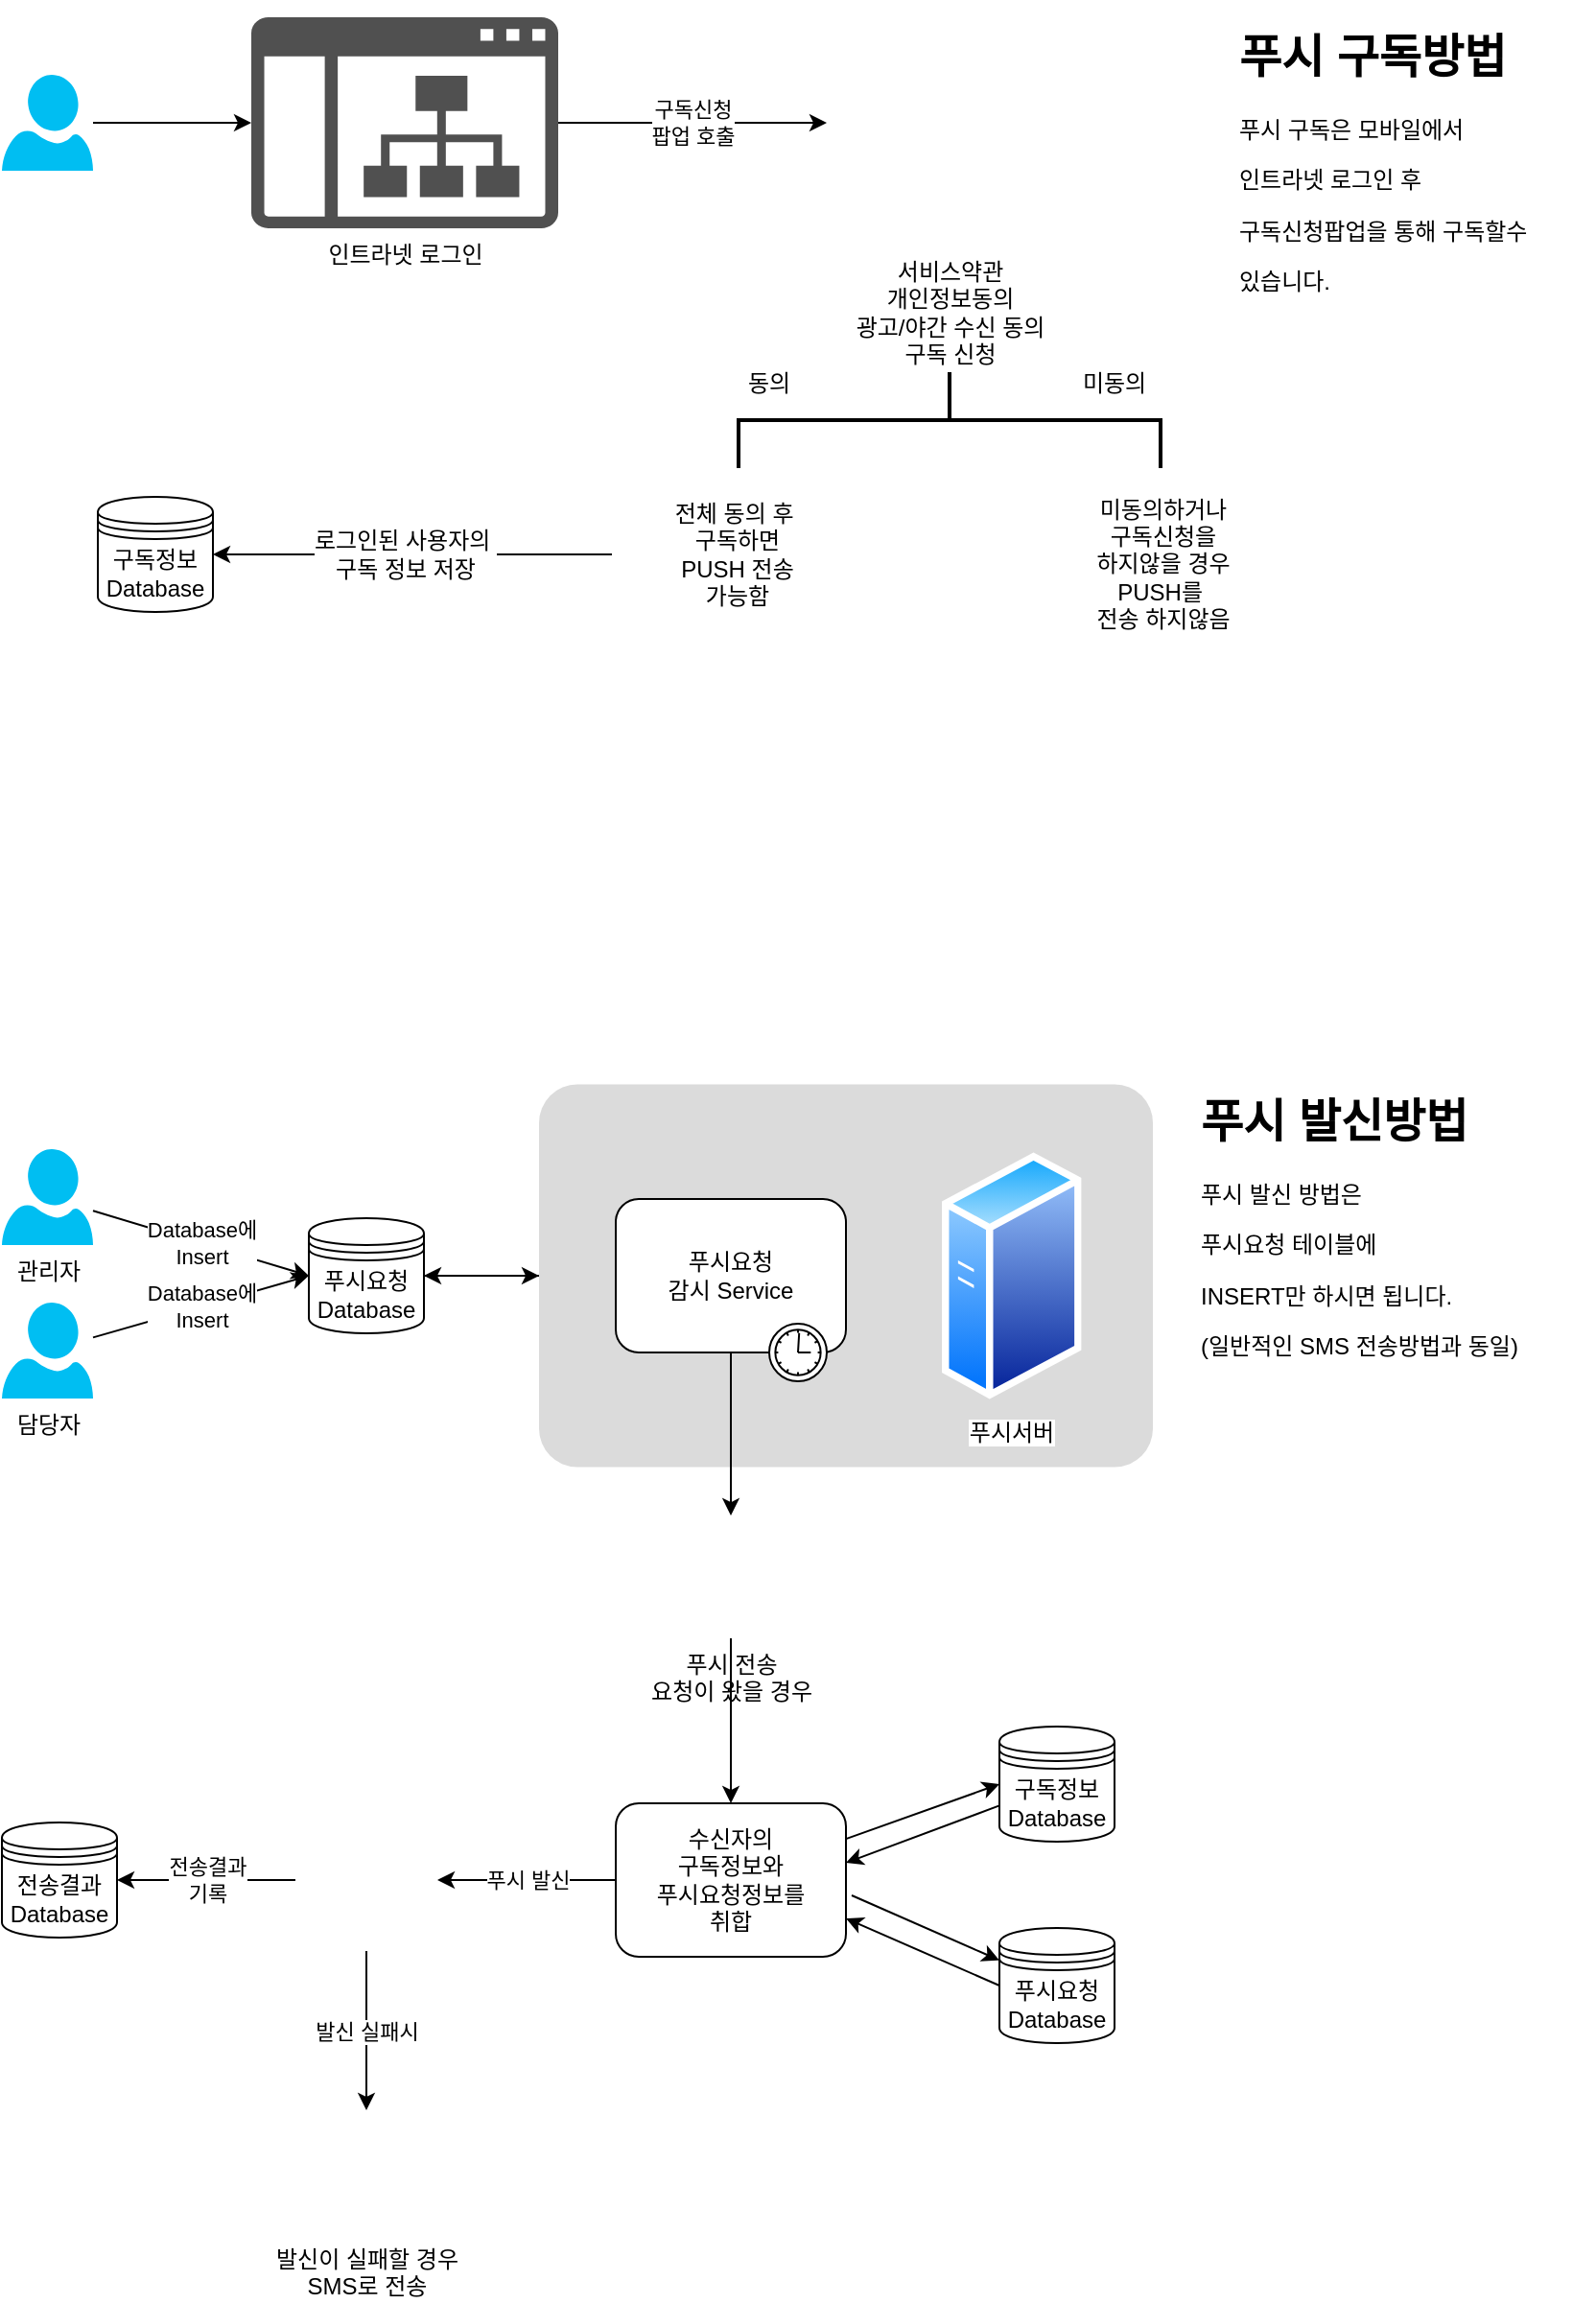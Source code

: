 <mxfile version="12.4.9" type="github">
  <diagram id="XYWrbKr7a0vxvjz_XuW-" name="Page-1">
    <mxGraphModel dx="949" dy="714" grid="1" gridSize="10" guides="1" tooltips="1" connect="1" arrows="1" fold="1" page="1" pageScale="1" pageWidth="827" pageHeight="1169" math="0" shadow="0">
      <root>
        <mxCell id="0"/>
        <mxCell id="1" parent="0"/>
        <mxCell id="8ZSwSfP0t6tdBhXG2DrL-58" value="" style="group" parent="1" vertex="1" connectable="0">
          <mxGeometry x="40" y="30" width="671" height="510" as="geometry"/>
        </mxCell>
        <mxCell id="8ZSwSfP0t6tdBhXG2DrL-136" value="" style="group" parent="8ZSwSfP0t6tdBhXG2DrL-58" vertex="1" connectable="0">
          <mxGeometry width="671" height="339" as="geometry"/>
        </mxCell>
        <mxCell id="8ZSwSfP0t6tdBhXG2DrL-134" value="" style="group" parent="8ZSwSfP0t6tdBhXG2DrL-136" vertex="1" connectable="0">
          <mxGeometry width="671" height="339" as="geometry"/>
        </mxCell>
        <mxCell id="8ZSwSfP0t6tdBhXG2DrL-133" value="" style="group" parent="8ZSwSfP0t6tdBhXG2DrL-134" vertex="1" connectable="0">
          <mxGeometry width="671" height="339" as="geometry"/>
        </mxCell>
        <mxCell id="8ZSwSfP0t6tdBhXG2DrL-46" value="구독정보&lt;br&gt;Database" style="shape=datastore;whiteSpace=wrap;html=1;" parent="8ZSwSfP0t6tdBhXG2DrL-133" vertex="1">
          <mxGeometry x="50" y="259" width="60" height="60" as="geometry"/>
        </mxCell>
        <mxCell id="8ZSwSfP0t6tdBhXG2DrL-3" value="인트라넷 로그인" style="pointerEvents=1;shadow=0;dashed=0;html=1;strokeColor=none;fillColor=#505050;labelPosition=center;verticalLabelPosition=bottom;verticalAlign=top;outlineConnect=0;align=center;shape=mxgraph.office.sites.subsite;" parent="8ZSwSfP0t6tdBhXG2DrL-133" vertex="1">
          <mxGeometry x="130" y="9" width="160" height="110" as="geometry"/>
        </mxCell>
        <mxCell id="8ZSwSfP0t6tdBhXG2DrL-7" style="edgeStyle=orthogonalEdgeStyle;rounded=0;orthogonalLoop=1;jettySize=auto;html=1;" parent="8ZSwSfP0t6tdBhXG2DrL-133" source="8ZSwSfP0t6tdBhXG2DrL-4" target="8ZSwSfP0t6tdBhXG2DrL-3" edge="1">
          <mxGeometry relative="1" as="geometry"/>
        </mxCell>
        <mxCell id="8ZSwSfP0t6tdBhXG2DrL-4" value="" style="verticalLabelPosition=bottom;html=1;verticalAlign=top;align=center;strokeColor=none;fillColor=#00BEF2;shape=mxgraph.azure.user;" parent="8ZSwSfP0t6tdBhXG2DrL-133" vertex="1">
          <mxGeometry y="39" width="47.5" height="50" as="geometry"/>
        </mxCell>
        <mxCell id="8ZSwSfP0t6tdBhXG2DrL-15" value="서비스약관&lt;br&gt;개인정보동의&lt;br&gt;광고/야간 수신 동의&lt;br&gt;구독 신청" style="shape=image;html=1;verticalAlign=top;verticalLabelPosition=bottom;labelBackgroundColor=#ffffff;imageAspect=0;aspect=fixed;image=https://cdn3.iconfinder.com/data/icons/streamline-icon-set-free-pack/48/Streamline-17-128.png" parent="8ZSwSfP0t6tdBhXG2DrL-133" vertex="1">
          <mxGeometry x="430" width="128" height="128" as="geometry"/>
        </mxCell>
        <mxCell id="8ZSwSfP0t6tdBhXG2DrL-16" value="구독신청&lt;br&gt;팝업 호출" style="edgeStyle=orthogonalEdgeStyle;rounded=0;orthogonalLoop=1;jettySize=auto;html=1;exitX=1;exitY=0.5;exitDx=0;exitDy=0;exitPerimeter=0;" parent="8ZSwSfP0t6tdBhXG2DrL-133" source="8ZSwSfP0t6tdBhXG2DrL-3" target="8ZSwSfP0t6tdBhXG2DrL-15" edge="1">
          <mxGeometry relative="1" as="geometry"/>
        </mxCell>
        <mxCell id="8ZSwSfP0t6tdBhXG2DrL-26" value="" style="strokeWidth=2;html=1;shape=mxgraph.flowchart.annotation_2;align=left;labelPosition=right;pointerEvents=1;rotation=90;" parent="8ZSwSfP0t6tdBhXG2DrL-133" vertex="1">
          <mxGeometry x="469" y="109" width="50" height="220" as="geometry"/>
        </mxCell>
        <mxCell id="8ZSwSfP0t6tdBhXG2DrL-27" value="미동의하거나&lt;br&gt;구독신청을 &lt;br&gt;하지않을 경우&lt;br&gt;PUSH를&amp;nbsp;&lt;br&gt;전송 하지않음" style="text;html=1;strokeColor=none;fillColor=none;align=center;verticalAlign=middle;whiteSpace=wrap;rounded=0;" parent="8ZSwSfP0t6tdBhXG2DrL-133" vertex="1">
          <mxGeometry x="540" y="249" width="131" height="90" as="geometry"/>
        </mxCell>
        <mxCell id="8ZSwSfP0t6tdBhXG2DrL-51" style="edgeStyle=none;rounded=0;orthogonalLoop=1;jettySize=auto;html=1;entryX=1;entryY=0.5;entryDx=0;entryDy=0;endArrow=classic;endFill=1;" parent="8ZSwSfP0t6tdBhXG2DrL-133" source="8ZSwSfP0t6tdBhXG2DrL-29" target="8ZSwSfP0t6tdBhXG2DrL-46" edge="1">
          <mxGeometry relative="1" as="geometry"/>
        </mxCell>
        <mxCell id="8ZSwSfP0t6tdBhXG2DrL-52" value="로그인된 사용자의&amp;nbsp;&lt;br&gt;구독 정보 저장" style="text;html=1;align=center;verticalAlign=middle;resizable=0;points=[];labelBackgroundColor=#ffffff;" parent="8ZSwSfP0t6tdBhXG2DrL-51" vertex="1" connectable="0">
          <mxGeometry x="-0.344" relative="1" as="geometry">
            <mxPoint x="-40" as="offset"/>
          </mxGeometry>
        </mxCell>
        <mxCell id="8ZSwSfP0t6tdBhXG2DrL-29" value="전체 동의 후&amp;nbsp;&lt;br&gt;구독하면&lt;br&gt;PUSH 전송&lt;br&gt;가능함&lt;br&gt;" style="text;html=1;strokeColor=none;fillColor=none;align=center;verticalAlign=middle;whiteSpace=wrap;rounded=0;" parent="8ZSwSfP0t6tdBhXG2DrL-133" vertex="1">
          <mxGeometry x="318" y="249" width="131" height="80" as="geometry"/>
        </mxCell>
        <mxCell id="8ZSwSfP0t6tdBhXG2DrL-33" value="동의" style="text;html=1;strokeColor=none;fillColor=none;align=center;verticalAlign=middle;whiteSpace=wrap;rounded=0;" parent="8ZSwSfP0t6tdBhXG2DrL-133" vertex="1">
          <mxGeometry x="380" y="190" width="40" height="20" as="geometry"/>
        </mxCell>
        <mxCell id="8ZSwSfP0t6tdBhXG2DrL-44" value="미동의" style="text;html=1;strokeColor=none;fillColor=none;align=center;verticalAlign=middle;whiteSpace=wrap;rounded=0;" parent="8ZSwSfP0t6tdBhXG2DrL-133" vertex="1">
          <mxGeometry x="560" y="190" width="40" height="20" as="geometry"/>
        </mxCell>
        <mxCell id="8ZSwSfP0t6tdBhXG2DrL-125" value="&lt;h1&gt;푸시 발신방법&lt;/h1&gt;&lt;p&gt;푸시 발신 방법은&lt;/p&gt;&lt;p&gt;푸시요청 테이블에&lt;/p&gt;&lt;p&gt;INSERT만 하시면&amp;nbsp;&lt;span&gt;됩니다.&lt;/span&gt;&lt;/p&gt;&lt;p&gt;(일반적인 SMS 전송방법과 동일)&lt;/p&gt;" style="text;html=1;strokeColor=none;fillColor=none;spacing=5;spacingTop=-20;whiteSpace=wrap;overflow=hidden;rounded=0;" parent="1" vertex="1">
          <mxGeometry x="660" y="595.25" width="190" height="154.75" as="geometry"/>
        </mxCell>
        <mxCell id="8ZSwSfP0t6tdBhXG2DrL-131" value="" style="group" parent="1" vertex="1" connectable="0">
          <mxGeometry x="40" y="595.25" width="600" height="598.75" as="geometry"/>
        </mxCell>
        <mxCell id="8ZSwSfP0t6tdBhXG2DrL-129" value="" style="group" parent="8ZSwSfP0t6tdBhXG2DrL-131" vertex="1" connectable="0">
          <mxGeometry width="600" height="598.75" as="geometry"/>
        </mxCell>
        <mxCell id="8ZSwSfP0t6tdBhXG2DrL-124" value="" style="group" parent="8ZSwSfP0t6tdBhXG2DrL-129" vertex="1" connectable="0">
          <mxGeometry width="600" height="542.38" as="geometry"/>
        </mxCell>
        <mxCell id="8ZSwSfP0t6tdBhXG2DrL-61" value="푸시요청&lt;br&gt;Database" style="shape=datastore;whiteSpace=wrap;html=1;" parent="8ZSwSfP0t6tdBhXG2DrL-124" vertex="1">
          <mxGeometry x="160" y="69.75" width="60" height="60" as="geometry"/>
        </mxCell>
        <mxCell id="8ZSwSfP0t6tdBhXG2DrL-76" value="Database에 &lt;br&gt;Insert" style="edgeStyle=none;rounded=0;orthogonalLoop=1;jettySize=auto;html=1;entryX=0;entryY=0.5;entryDx=0;entryDy=0;endArrow=classic;endFill=1;" parent="8ZSwSfP0t6tdBhXG2DrL-124" source="8ZSwSfP0t6tdBhXG2DrL-72" target="8ZSwSfP0t6tdBhXG2DrL-61" edge="1">
          <mxGeometry relative="1" as="geometry"/>
        </mxCell>
        <mxCell id="8ZSwSfP0t6tdBhXG2DrL-72" value="관리자" style="verticalLabelPosition=bottom;html=1;verticalAlign=top;align=center;strokeColor=none;fillColor=#00BEF2;shape=mxgraph.azure.user;" parent="8ZSwSfP0t6tdBhXG2DrL-124" vertex="1">
          <mxGeometry y="33.75" width="47.5" height="50" as="geometry"/>
        </mxCell>
        <mxCell id="8ZSwSfP0t6tdBhXG2DrL-77" value="Database에&lt;br&gt;Insert" style="edgeStyle=none;rounded=0;orthogonalLoop=1;jettySize=auto;html=1;entryX=0;entryY=0.5;entryDx=0;entryDy=0;endArrow=classic;endFill=1;" parent="8ZSwSfP0t6tdBhXG2DrL-124" source="8ZSwSfP0t6tdBhXG2DrL-73" target="8ZSwSfP0t6tdBhXG2DrL-61" edge="1">
          <mxGeometry relative="1" as="geometry"/>
        </mxCell>
        <mxCell id="8ZSwSfP0t6tdBhXG2DrL-73" value="담당자" style="verticalLabelPosition=bottom;html=1;verticalAlign=top;align=center;strokeColor=none;fillColor=#00BEF2;shape=mxgraph.azure.user;" parent="8ZSwSfP0t6tdBhXG2DrL-124" vertex="1">
          <mxGeometry y="113.75" width="47.5" height="50" as="geometry"/>
        </mxCell>
        <mxCell id="8ZSwSfP0t6tdBhXG2DrL-79" value="구독정보&lt;br&gt;Database" style="shape=datastore;whiteSpace=wrap;html=1;" parent="8ZSwSfP0t6tdBhXG2DrL-124" vertex="1">
          <mxGeometry x="520" y="334.75" width="60" height="60" as="geometry"/>
        </mxCell>
        <mxCell id="8ZSwSfP0t6tdBhXG2DrL-82" value="푸시 전송&lt;br&gt;요청이 왔을 경우" style="shape=image;html=1;verticalAlign=top;verticalLabelPosition=bottom;labelBackgroundColor=#ffffff;imageAspect=0;aspect=fixed;image=https://cdn2.iconfinder.com/data/icons/font-awesome/1792/exclamation-circle-128.png" parent="8ZSwSfP0t6tdBhXG2DrL-124" vertex="1">
          <mxGeometry x="348" y="224.75" width="64" height="64" as="geometry"/>
        </mxCell>
        <mxCell id="8ZSwSfP0t6tdBhXG2DrL-84" value="전송결과&lt;br&gt;Database" style="shape=datastore;whiteSpace=wrap;html=1;" parent="8ZSwSfP0t6tdBhXG2DrL-124" vertex="1">
          <mxGeometry y="384.75" width="60" height="60" as="geometry"/>
        </mxCell>
        <mxCell id="8ZSwSfP0t6tdBhXG2DrL-94" style="edgeStyle=none;rounded=1;jumpStyle=gap;orthogonalLoop=1;jettySize=auto;html=1;entryX=1;entryY=0.5;entryDx=0;entryDy=0;endArrow=classic;endFill=1;strokeColor=#000000;exitX=0;exitY=0.5;exitDx=0;exitDy=0;" parent="8ZSwSfP0t6tdBhXG2DrL-124" source="8ZSwSfP0t6tdBhXG2DrL-98" target="8ZSwSfP0t6tdBhXG2DrL-61" edge="1">
          <mxGeometry relative="1" as="geometry">
            <mxPoint x="300" y="99.179" as="sourcePoint"/>
          </mxGeometry>
        </mxCell>
        <mxCell id="8ZSwSfP0t6tdBhXG2DrL-105" value="" style="group" parent="8ZSwSfP0t6tdBhXG2DrL-124" vertex="1" connectable="0">
          <mxGeometry x="280" width="320" height="199.5" as="geometry"/>
        </mxCell>
        <mxCell id="8ZSwSfP0t6tdBhXG2DrL-98" value="" style="rounded=1;arcSize=10;strokeColor=none;fillColor=#DBDBDB;gradientColor=none;" parent="8ZSwSfP0t6tdBhXG2DrL-105" vertex="1">
          <mxGeometry width="320" height="199.5" as="geometry"/>
        </mxCell>
        <mxCell id="8ZSwSfP0t6tdBhXG2DrL-99" value="푸시요청&lt;br&gt;감시 Service" style="html=1;whiteSpace=wrap;rounded=1;" parent="8ZSwSfP0t6tdBhXG2DrL-105" vertex="1">
          <mxGeometry x="40" y="59.75" width="120" height="80" as="geometry"/>
        </mxCell>
        <mxCell id="8ZSwSfP0t6tdBhXG2DrL-100" value="" style="shape=mxgraph.bpmn.timer_start;perimeter=ellipsePerimeter;html=1;verticalLabelPosition=bottom;labelBackgroundColor=#ffffff;verticalAlign=top;outlineConnect=0;" parent="8ZSwSfP0t6tdBhXG2DrL-99" vertex="1">
          <mxGeometry x="1" y="1" width="30" height="30" relative="1" as="geometry">
            <mxPoint x="-40" y="-15" as="offset"/>
          </mxGeometry>
        </mxCell>
        <mxCell id="8ZSwSfP0t6tdBhXG2DrL-101" value="푸시서버" style="aspect=fixed;perimeter=ellipsePerimeter;html=1;align=center;shadow=0;dashed=0;spacingTop=3;image;image=img/lib/active_directory/generic_server.svg;" parent="8ZSwSfP0t6tdBhXG2DrL-105" vertex="1">
          <mxGeometry x="210" y="34.75" width="72.8" height="130" as="geometry"/>
        </mxCell>
        <mxCell id="8ZSwSfP0t6tdBhXG2DrL-95" style="edgeStyle=none;rounded=1;jumpStyle=gap;orthogonalLoop=1;jettySize=auto;html=1;entryX=0;entryY=0.5;entryDx=0;entryDy=0;endArrow=classic;endFill=1;strokeColor=#000000;" parent="8ZSwSfP0t6tdBhXG2DrL-124" source="8ZSwSfP0t6tdBhXG2DrL-61" target="8ZSwSfP0t6tdBhXG2DrL-98" edge="1">
          <mxGeometry relative="1" as="geometry">
            <mxPoint x="300" y="98.75" as="targetPoint"/>
          </mxGeometry>
        </mxCell>
        <mxCell id="8ZSwSfP0t6tdBhXG2DrL-106" style="edgeStyle=none;rounded=1;jumpStyle=gap;orthogonalLoop=1;jettySize=auto;html=1;endArrow=classic;endFill=1;strokeColor=#000000;" parent="8ZSwSfP0t6tdBhXG2DrL-124" source="8ZSwSfP0t6tdBhXG2DrL-99" target="8ZSwSfP0t6tdBhXG2DrL-82" edge="1">
          <mxGeometry relative="1" as="geometry"/>
        </mxCell>
        <mxCell id="8ZSwSfP0t6tdBhXG2DrL-107" value="푸시요청&lt;br&gt;Database" style="shape=datastore;whiteSpace=wrap;html=1;" parent="8ZSwSfP0t6tdBhXG2DrL-124" vertex="1">
          <mxGeometry x="520" y="439.75" width="60" height="60" as="geometry"/>
        </mxCell>
        <mxCell id="8ZSwSfP0t6tdBhXG2DrL-116" style="edgeStyle=none;rounded=1;jumpStyle=gap;orthogonalLoop=1;jettySize=auto;html=1;entryX=0;entryY=0.5;entryDx=0;entryDy=0;endArrow=classic;endFill=1;strokeColor=#000000;" parent="8ZSwSfP0t6tdBhXG2DrL-124" source="8ZSwSfP0t6tdBhXG2DrL-109" target="8ZSwSfP0t6tdBhXG2DrL-79" edge="1">
          <mxGeometry relative="1" as="geometry"/>
        </mxCell>
        <mxCell id="8ZSwSfP0t6tdBhXG2DrL-119" style="edgeStyle=none;rounded=1;jumpStyle=gap;orthogonalLoop=1;jettySize=auto;html=1;endArrow=classic;endFill=1;strokeColor=#000000;exitX=1.025;exitY=0.6;exitDx=0;exitDy=0;exitPerimeter=0;" parent="8ZSwSfP0t6tdBhXG2DrL-124" source="8ZSwSfP0t6tdBhXG2DrL-109" target="8ZSwSfP0t6tdBhXG2DrL-107" edge="1">
          <mxGeometry relative="1" as="geometry"/>
        </mxCell>
        <mxCell id="8ZSwSfP0t6tdBhXG2DrL-109" value="수신자의&lt;br&gt;구독정보와&lt;br&gt;푸시요청정보를&lt;br&gt;취합" style="shape=ext;rounded=1;html=1;whiteSpace=wrap;" parent="8ZSwSfP0t6tdBhXG2DrL-124" vertex="1">
          <mxGeometry x="320" y="374.75" width="120" height="80" as="geometry"/>
        </mxCell>
        <mxCell id="8ZSwSfP0t6tdBhXG2DrL-118" style="edgeStyle=none;rounded=1;jumpStyle=gap;orthogonalLoop=1;jettySize=auto;html=1;entryX=1;entryY=0.388;entryDx=0;entryDy=0;entryPerimeter=0;endArrow=classic;endFill=1;strokeColor=#000000;" parent="8ZSwSfP0t6tdBhXG2DrL-124" source="8ZSwSfP0t6tdBhXG2DrL-79" target="8ZSwSfP0t6tdBhXG2DrL-109" edge="1">
          <mxGeometry relative="1" as="geometry"/>
        </mxCell>
        <mxCell id="8ZSwSfP0t6tdBhXG2DrL-114" style="edgeStyle=none;rounded=1;jumpStyle=gap;orthogonalLoop=1;jettySize=auto;html=1;entryX=0.5;entryY=0;entryDx=0;entryDy=0;endArrow=classic;endFill=1;strokeColor=#000000;" parent="8ZSwSfP0t6tdBhXG2DrL-124" source="8ZSwSfP0t6tdBhXG2DrL-82" target="8ZSwSfP0t6tdBhXG2DrL-109" edge="1">
          <mxGeometry relative="1" as="geometry"/>
        </mxCell>
        <mxCell id="8ZSwSfP0t6tdBhXG2DrL-120" style="edgeStyle=none;rounded=1;jumpStyle=gap;orthogonalLoop=1;jettySize=auto;html=1;endArrow=classic;endFill=1;strokeColor=#000000;exitX=0;exitY=0.5;exitDx=0;exitDy=0;entryX=1;entryY=0.75;entryDx=0;entryDy=0;" parent="8ZSwSfP0t6tdBhXG2DrL-124" source="8ZSwSfP0t6tdBhXG2DrL-107" target="8ZSwSfP0t6tdBhXG2DrL-109" edge="1">
          <mxGeometry relative="1" as="geometry">
            <mxPoint x="440" y="444.75" as="targetPoint"/>
          </mxGeometry>
        </mxCell>
        <mxCell id="8ZSwSfP0t6tdBhXG2DrL-123" value="전송결과&lt;br&gt;기록" style="edgeStyle=none;rounded=1;jumpStyle=gap;orthogonalLoop=1;jettySize=auto;html=1;entryX=1;entryY=0.5;entryDx=0;entryDy=0;endArrow=classic;endFill=1;strokeColor=#000000;" parent="8ZSwSfP0t6tdBhXG2DrL-124" source="8ZSwSfP0t6tdBhXG2DrL-121" target="8ZSwSfP0t6tdBhXG2DrL-84" edge="1">
          <mxGeometry relative="1" as="geometry"/>
        </mxCell>
        <mxCell id="8ZSwSfP0t6tdBhXG2DrL-121" value="" style="shape=image;html=1;verticalAlign=top;verticalLabelPosition=bottom;labelBackgroundColor=#ffffff;imageAspect=0;aspect=fixed;image=https://cdn4.iconfinder.com/data/icons/materia-social-free/24/038_028_share_link_friends_send_android_material-128.png" parent="8ZSwSfP0t6tdBhXG2DrL-124" vertex="1">
          <mxGeometry x="153" y="377.75" width="74" height="74" as="geometry"/>
        </mxCell>
        <mxCell id="8ZSwSfP0t6tdBhXG2DrL-122" value="푸시 발신" style="edgeStyle=none;rounded=1;jumpStyle=gap;orthogonalLoop=1;jettySize=auto;html=1;endArrow=classic;endFill=1;strokeColor=#000000;" parent="8ZSwSfP0t6tdBhXG2DrL-124" source="8ZSwSfP0t6tdBhXG2DrL-109" target="8ZSwSfP0t6tdBhXG2DrL-121" edge="1">
          <mxGeometry relative="1" as="geometry"/>
        </mxCell>
        <mxCell id="8ZSwSfP0t6tdBhXG2DrL-127" value="발신이 실패할 경우 &lt;br&gt;SMS로 전송&lt;br&gt;" style="shape=image;html=1;verticalAlign=top;verticalLabelPosition=bottom;labelBackgroundColor=#ffffff;imageAspect=0;aspect=fixed;image=https://cdn2.iconfinder.com/data/icons/free-mobile-icon-kit/64/SMS.png" parent="8ZSwSfP0t6tdBhXG2DrL-129" vertex="1">
          <mxGeometry x="158" y="534.75" width="64" height="64" as="geometry"/>
        </mxCell>
        <mxCell id="8ZSwSfP0t6tdBhXG2DrL-128" value="발신 실패시" style="edgeStyle=none;rounded=1;jumpStyle=gap;orthogonalLoop=1;jettySize=auto;html=1;endArrow=classic;endFill=1;strokeColor=#000000;" parent="8ZSwSfP0t6tdBhXG2DrL-129" source="8ZSwSfP0t6tdBhXG2DrL-121" target="8ZSwSfP0t6tdBhXG2DrL-127" edge="1">
          <mxGeometry relative="1" as="geometry"/>
        </mxCell>
        <mxCell id="8ZSwSfP0t6tdBhXG2DrL-132" value="&lt;h1&gt;푸시 구독방법&lt;/h1&gt;&lt;p&gt;푸시 구독은 모바일에서&amp;nbsp;&lt;/p&gt;&lt;p&gt;인트라넷 로그인 후&lt;/p&gt;&lt;p&gt;구독신청팝업을 통해 구독할수&amp;nbsp;&lt;/p&gt;&lt;p&gt;있습니다.&lt;/p&gt;" style="text;html=1;strokeColor=none;fillColor=none;spacing=5;spacingTop=-20;whiteSpace=wrap;overflow=hidden;rounded=0;" parent="1" vertex="1">
          <mxGeometry x="680" y="40" width="190" height="154.75" as="geometry"/>
        </mxCell>
      </root>
    </mxGraphModel>
  </diagram>
</mxfile>
